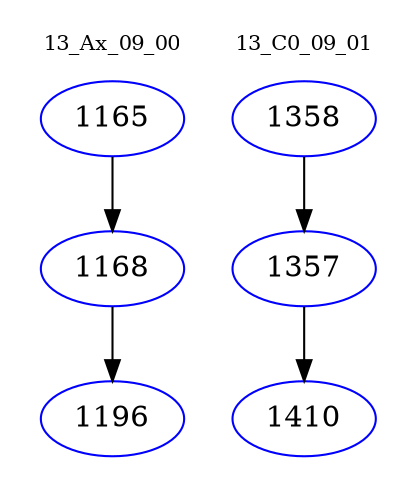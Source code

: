 digraph{
subgraph cluster_0 {
color = white
label = "13_Ax_09_00";
fontsize=10;
T0_1165 [label="1165", color="blue"]
T0_1165 -> T0_1168 [color="black"]
T0_1168 [label="1168", color="blue"]
T0_1168 -> T0_1196 [color="black"]
T0_1196 [label="1196", color="blue"]
}
subgraph cluster_1 {
color = white
label = "13_C0_09_01";
fontsize=10;
T1_1358 [label="1358", color="blue"]
T1_1358 -> T1_1357 [color="black"]
T1_1357 [label="1357", color="blue"]
T1_1357 -> T1_1410 [color="black"]
T1_1410 [label="1410", color="blue"]
}
}
